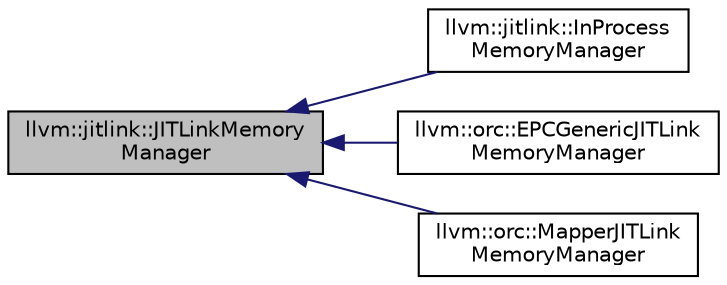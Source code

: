 digraph "llvm::jitlink::JITLinkMemoryManager"
{
 // LATEX_PDF_SIZE
  bgcolor="transparent";
  edge [fontname="Helvetica",fontsize="10",labelfontname="Helvetica",labelfontsize="10"];
  node [fontname="Helvetica",fontsize="10",shape=record];
  rankdir="LR";
  Node1 [label="llvm::jitlink::JITLinkMemory\lManager",height=0.2,width=0.4,color="black", fillcolor="grey75", style="filled", fontcolor="black",tooltip="Manages allocations of JIT memory."];
  Node1 -> Node2 [dir="back",color="midnightblue",fontsize="10",style="solid",fontname="Helvetica"];
  Node2 [label="llvm::jitlink::InProcess\lMemoryManager",height=0.2,width=0.4,color="black",URL="$classllvm_1_1jitlink_1_1InProcessMemoryManager.html",tooltip="A JITLinkMemoryManager that allocates in-process memory."];
  Node1 -> Node3 [dir="back",color="midnightblue",fontsize="10",style="solid",fontname="Helvetica"];
  Node3 [label="llvm::orc::EPCGenericJITLink\lMemoryManager",height=0.2,width=0.4,color="black",URL="$classllvm_1_1orc_1_1EPCGenericJITLinkMemoryManager.html",tooltip=" "];
  Node1 -> Node4 [dir="back",color="midnightblue",fontsize="10",style="solid",fontname="Helvetica"];
  Node4 [label="llvm::orc::MapperJITLink\lMemoryManager",height=0.2,width=0.4,color="black",URL="$classllvm_1_1orc_1_1MapperJITLinkMemoryManager.html",tooltip=" "];
}
